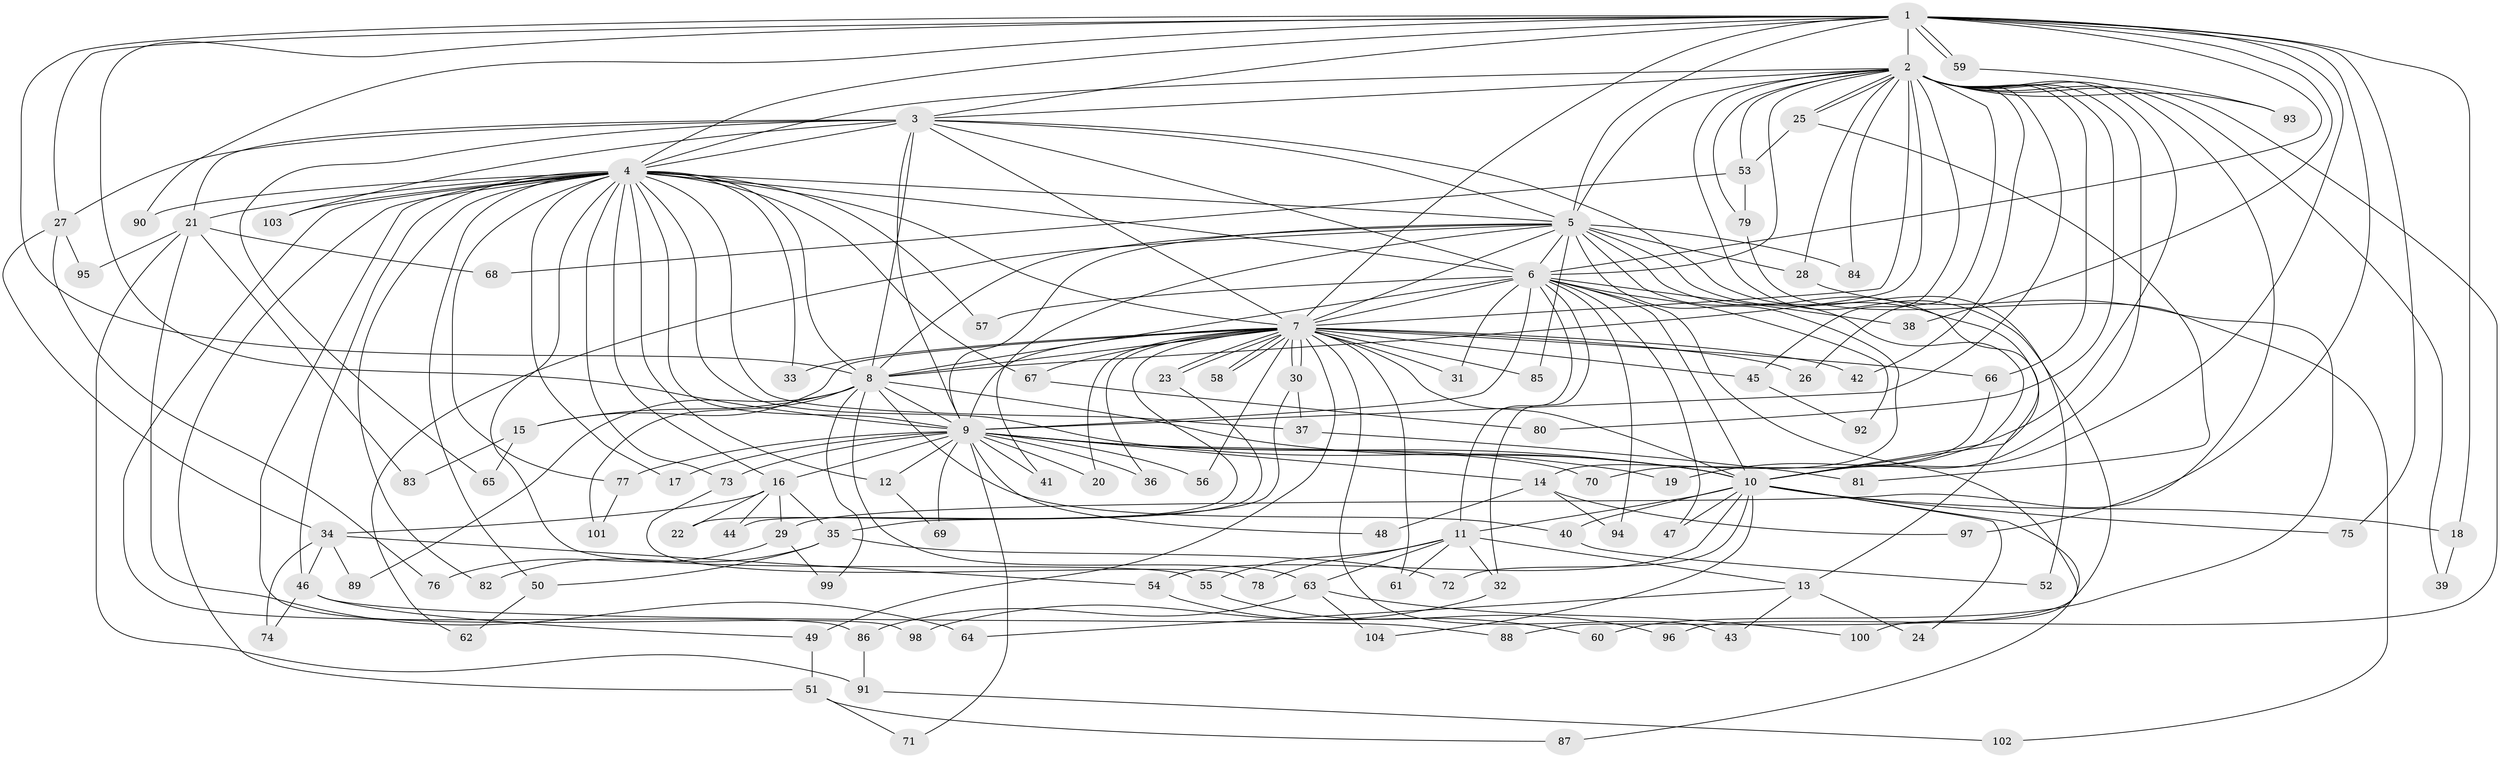 // Generated by graph-tools (version 1.1) at 2025/01/03/09/25 03:01:13]
// undirected, 104 vertices, 233 edges
graph export_dot {
graph [start="1"]
  node [color=gray90,style=filled];
  1;
  2;
  3;
  4;
  5;
  6;
  7;
  8;
  9;
  10;
  11;
  12;
  13;
  14;
  15;
  16;
  17;
  18;
  19;
  20;
  21;
  22;
  23;
  24;
  25;
  26;
  27;
  28;
  29;
  30;
  31;
  32;
  33;
  34;
  35;
  36;
  37;
  38;
  39;
  40;
  41;
  42;
  43;
  44;
  45;
  46;
  47;
  48;
  49;
  50;
  51;
  52;
  53;
  54;
  55;
  56;
  57;
  58;
  59;
  60;
  61;
  62;
  63;
  64;
  65;
  66;
  67;
  68;
  69;
  70;
  71;
  72;
  73;
  74;
  75;
  76;
  77;
  78;
  79;
  80;
  81;
  82;
  83;
  84;
  85;
  86;
  87;
  88;
  89;
  90;
  91;
  92;
  93;
  94;
  95;
  96;
  97;
  98;
  99;
  100;
  101;
  102;
  103;
  104;
  1 -- 2;
  1 -- 3;
  1 -- 4;
  1 -- 5;
  1 -- 6;
  1 -- 7;
  1 -- 8;
  1 -- 9;
  1 -- 10;
  1 -- 18;
  1 -- 27;
  1 -- 38;
  1 -- 59;
  1 -- 59;
  1 -- 75;
  1 -- 90;
  1 -- 97;
  2 -- 3;
  2 -- 4;
  2 -- 5;
  2 -- 6;
  2 -- 7;
  2 -- 8;
  2 -- 9;
  2 -- 10;
  2 -- 19;
  2 -- 25;
  2 -- 25;
  2 -- 26;
  2 -- 28;
  2 -- 29;
  2 -- 39;
  2 -- 42;
  2 -- 45;
  2 -- 53;
  2 -- 66;
  2 -- 79;
  2 -- 80;
  2 -- 84;
  2 -- 88;
  2 -- 93;
  2 -- 96;
  3 -- 4;
  3 -- 5;
  3 -- 6;
  3 -- 7;
  3 -- 8;
  3 -- 9;
  3 -- 10;
  3 -- 21;
  3 -- 27;
  3 -- 65;
  3 -- 103;
  4 -- 5;
  4 -- 6;
  4 -- 7;
  4 -- 8;
  4 -- 9;
  4 -- 10;
  4 -- 12;
  4 -- 16;
  4 -- 17;
  4 -- 21;
  4 -- 33;
  4 -- 37;
  4 -- 46;
  4 -- 50;
  4 -- 51;
  4 -- 55;
  4 -- 57;
  4 -- 67;
  4 -- 73;
  4 -- 77;
  4 -- 82;
  4 -- 86;
  4 -- 90;
  4 -- 98;
  4 -- 103;
  5 -- 6;
  5 -- 7;
  5 -- 8;
  5 -- 9;
  5 -- 10;
  5 -- 13;
  5 -- 14;
  5 -- 28;
  5 -- 41;
  5 -- 52;
  5 -- 62;
  5 -- 84;
  5 -- 85;
  6 -- 7;
  6 -- 8;
  6 -- 9;
  6 -- 10;
  6 -- 11;
  6 -- 31;
  6 -- 32;
  6 -- 38;
  6 -- 47;
  6 -- 57;
  6 -- 92;
  6 -- 94;
  6 -- 100;
  7 -- 8;
  7 -- 9;
  7 -- 10;
  7 -- 15;
  7 -- 20;
  7 -- 22;
  7 -- 23;
  7 -- 23;
  7 -- 26;
  7 -- 30;
  7 -- 30;
  7 -- 31;
  7 -- 33;
  7 -- 36;
  7 -- 42;
  7 -- 43;
  7 -- 45;
  7 -- 49;
  7 -- 56;
  7 -- 58;
  7 -- 58;
  7 -- 61;
  7 -- 66;
  7 -- 67;
  7 -- 85;
  8 -- 9;
  8 -- 10;
  8 -- 15;
  8 -- 40;
  8 -- 63;
  8 -- 89;
  8 -- 99;
  8 -- 101;
  9 -- 10;
  9 -- 12;
  9 -- 14;
  9 -- 16;
  9 -- 17;
  9 -- 19;
  9 -- 20;
  9 -- 36;
  9 -- 41;
  9 -- 48;
  9 -- 56;
  9 -- 69;
  9 -- 70;
  9 -- 71;
  9 -- 73;
  9 -- 77;
  10 -- 11;
  10 -- 18;
  10 -- 24;
  10 -- 40;
  10 -- 47;
  10 -- 54;
  10 -- 72;
  10 -- 75;
  10 -- 87;
  10 -- 104;
  11 -- 13;
  11 -- 32;
  11 -- 55;
  11 -- 61;
  11 -- 63;
  11 -- 78;
  12 -- 69;
  13 -- 24;
  13 -- 43;
  13 -- 64;
  14 -- 48;
  14 -- 94;
  14 -- 97;
  15 -- 65;
  15 -- 83;
  16 -- 22;
  16 -- 29;
  16 -- 34;
  16 -- 35;
  16 -- 44;
  18 -- 39;
  21 -- 64;
  21 -- 68;
  21 -- 83;
  21 -- 91;
  21 -- 95;
  23 -- 44;
  25 -- 53;
  25 -- 81;
  27 -- 34;
  27 -- 76;
  27 -- 95;
  28 -- 60;
  29 -- 76;
  29 -- 99;
  30 -- 35;
  30 -- 37;
  32 -- 98;
  34 -- 46;
  34 -- 54;
  34 -- 74;
  34 -- 89;
  35 -- 50;
  35 -- 72;
  35 -- 82;
  37 -- 81;
  40 -- 52;
  45 -- 92;
  46 -- 49;
  46 -- 74;
  46 -- 88;
  49 -- 51;
  50 -- 62;
  51 -- 71;
  51 -- 87;
  53 -- 68;
  53 -- 79;
  54 -- 60;
  55 -- 96;
  59 -- 93;
  63 -- 86;
  63 -- 100;
  63 -- 104;
  66 -- 70;
  67 -- 80;
  73 -- 78;
  77 -- 101;
  79 -- 102;
  86 -- 91;
  91 -- 102;
}
